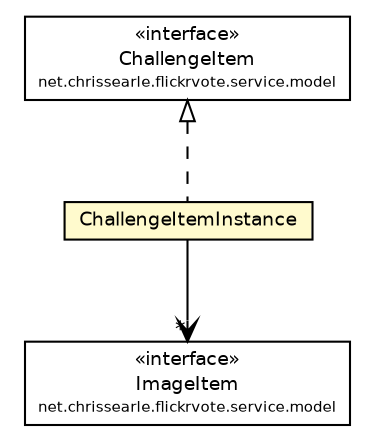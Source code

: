 #!/usr/local/bin/dot
#
# Class diagram 
# Generated by UmlGraph version 4.6 (http://www.spinellis.gr/sw/umlgraph)
#

digraph G {
	edge [fontname="Helvetica",fontsize=10,labelfontname="Helvetica",labelfontsize=10];
	node [fontname="Helvetica",fontsize=10,shape=plaintext];
	// net.chrissearle.flickrvote.service.model.ImageItem
	c321 [label=<<table border="0" cellborder="1" cellspacing="0" cellpadding="2" port="p" href="../ImageItem.html">
		<tr><td><table border="0" cellspacing="0" cellpadding="1">
			<tr><td> &laquo;interface&raquo; </td></tr>
			<tr><td> ImageItem </td></tr>
			<tr><td><font point-size="7.0"> net.chrissearle.flickrvote.service.model </font></td></tr>
		</table></td></tr>
		</table>>, fontname="Helvetica", fontcolor="black", fontsize=9.0];
	// net.chrissearle.flickrvote.service.model.ChallengeItem
	c324 [label=<<table border="0" cellborder="1" cellspacing="0" cellpadding="2" port="p" href="../ChallengeItem.html">
		<tr><td><table border="0" cellspacing="0" cellpadding="1">
			<tr><td> &laquo;interface&raquo; </td></tr>
			<tr><td> ChallengeItem </td></tr>
			<tr><td><font point-size="7.0"> net.chrissearle.flickrvote.service.model </font></td></tr>
		</table></td></tr>
		</table>>, fontname="Helvetica", fontcolor="black", fontsize=9.0];
	// net.chrissearle.flickrvote.service.model.impl.ChallengeItemInstance
	c328 [label=<<table border="0" cellborder="1" cellspacing="0" cellpadding="2" port="p" bgcolor="lemonChiffon" href="./ChallengeItemInstance.html">
		<tr><td><table border="0" cellspacing="0" cellpadding="1">
			<tr><td> ChallengeItemInstance </td></tr>
		</table></td></tr>
		</table>>, fontname="Helvetica", fontcolor="black", fontsize=9.0];
	//net.chrissearle.flickrvote.service.model.impl.ChallengeItemInstance implements net.chrissearle.flickrvote.service.model.ChallengeItem
	c324:p -> c328:p [dir=back,arrowtail=empty,style=dashed];
	// net.chrissearle.flickrvote.service.model.impl.ChallengeItemInstance NAVASSOC net.chrissearle.flickrvote.service.model.ImageItem
	c328:p -> c321:p [taillabel="", label="", headlabel="*", fontname="Helvetica", fontcolor="black", fontsize=10.0, color="black", arrowhead=open];
}

